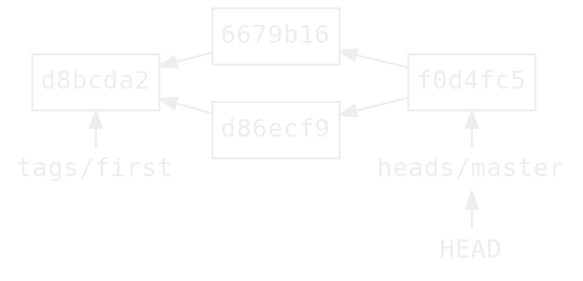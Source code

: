 digraph branch {
    bgcolor = transparent
    color = white
    rankdir = RL
    ranksep = 0.2
    node [fontname=monospace, fontsize=12, fontcolor="#eeeeee",
          margin="0.06,0.1", height=0, color="#eeeeee"]
    edge [fontcolor="#eeeeee", color="#eeeeee", arrowsize=0.8]

    node [shape=box, labeldistance=0.2]
    "d8bcda2"
    "6679b16"
    "d86ecf9"
    "f0d4fc5"

    node [shape=none, margin=0.05, height=0]
    HEAD
    master [label="heads/master"]
    first [label="tags/first"]

    "6679b16" -> "d8bcda2"
    "d86ecf9" -> "d8bcda2"
    "f0d4fc5" -> "6679b16"
    "f0d4fc5" -> "d86ecf9"

    {
        rank = same
        first -> "d8bcda2" [constraint=false]
    }

    {
        rank = same
        HEAD -> master [constraint=false]
        master -> "f0d4fc5" [constraint=false]
    }
}
